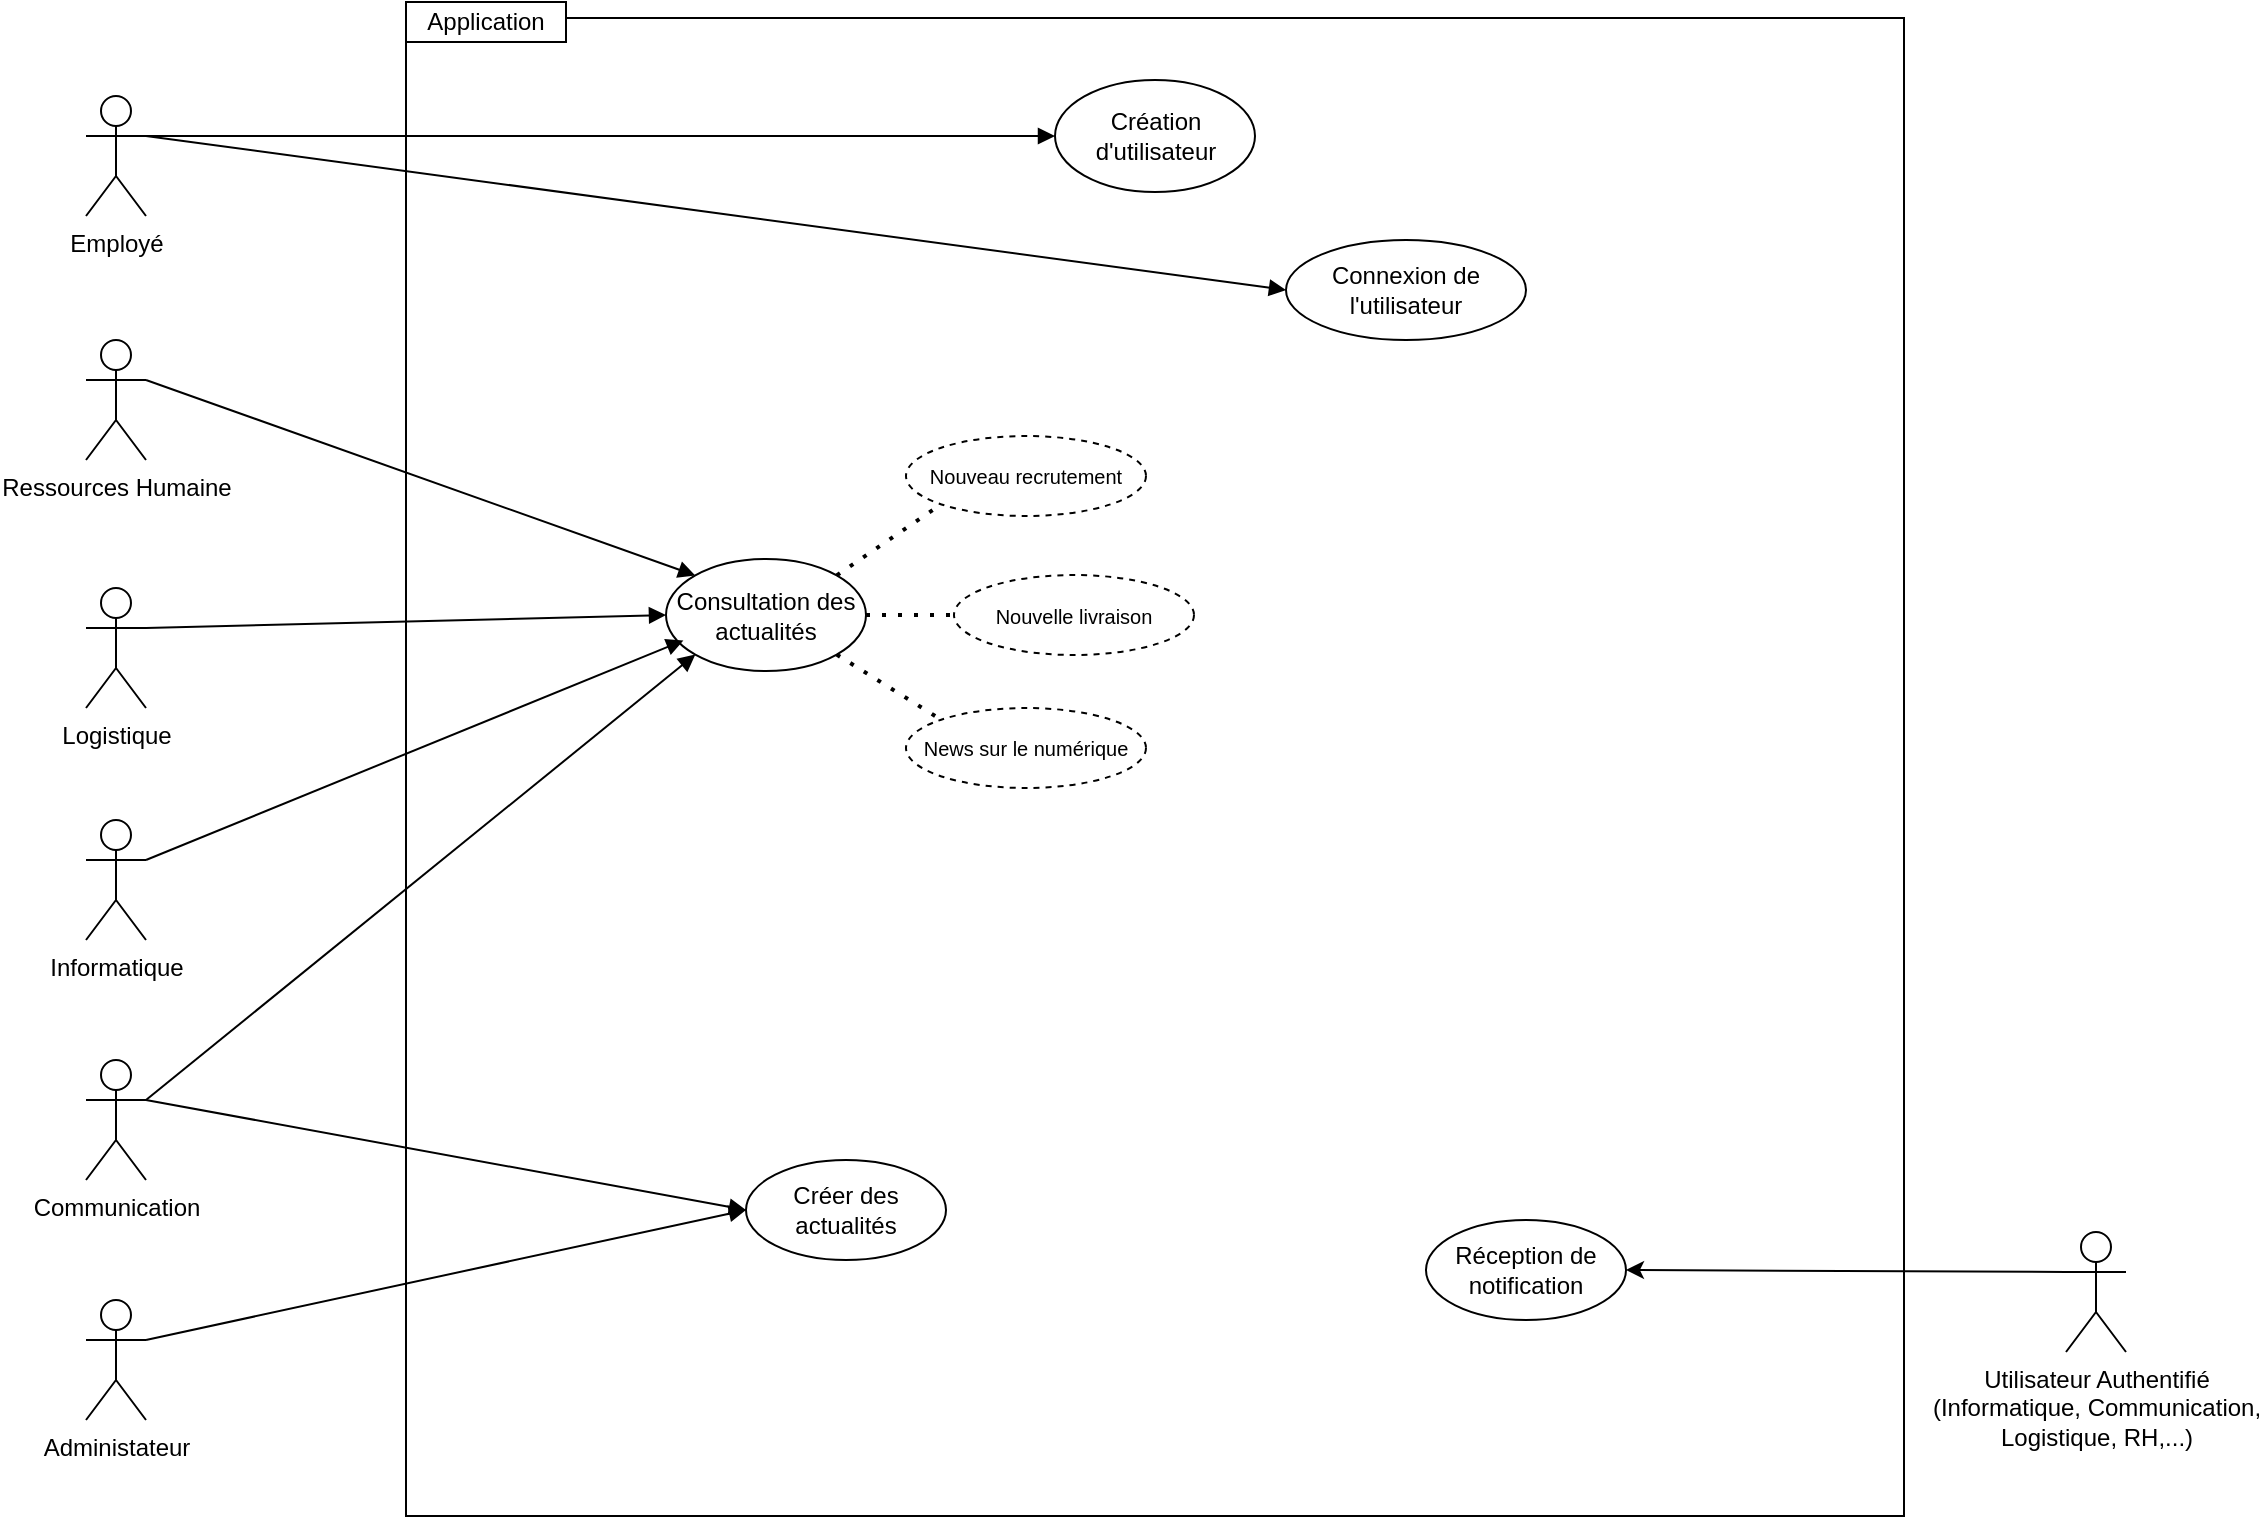 <mxfile version="23.1.5" type="gitlab">
  <diagram name="Page-1" id="7q4HlQAWyYblMiJdvrsi">
    <mxGraphModel dx="1434" dy="738" grid="1" gridSize="10" guides="1" tooltips="1" connect="1" arrows="1" fold="1" page="1" pageScale="1" pageWidth="1169" pageHeight="827" math="0" shadow="0">
      <root>
        <object label="" id="0">
          <mxCell />
        </object>
        <mxCell id="1" parent="0" />
        <mxCell id="TP4S8wGbkGFNACTItR2D-6" value="" style="whiteSpace=wrap;html=1;aspect=fixed;" parent="1" vertex="1">
          <mxGeometry x="240" y="29" width="749" height="749" as="geometry" />
        </mxCell>
        <mxCell id="kjRe0kCNGCsyt7RPdmPr-17" value="Employé" style="shape=umlActor;verticalLabelPosition=bottom;verticalAlign=top;html=1;" parent="1" vertex="1">
          <mxGeometry x="80" y="68" width="30" height="60" as="geometry" />
        </mxCell>
        <mxCell id="kjRe0kCNGCsyt7RPdmPr-23" value="&lt;br&gt;" style="html=1;verticalAlign=bottom;endArrow=block;curved=0;rounded=0;exitX=1;exitY=0.333;exitDx=0;exitDy=0;exitPerimeter=0;entryX=0;entryY=0.5;entryDx=0;entryDy=0;" parent="1" source="kjRe0kCNGCsyt7RPdmPr-17" target="kjRe0kCNGCsyt7RPdmPr-24" edge="1">
          <mxGeometry width="80" relative="1" as="geometry">
            <mxPoint x="420" y="440" as="sourcePoint" />
            <mxPoint x="400" y="400" as="targetPoint" />
          </mxGeometry>
        </mxCell>
        <mxCell id="kjRe0kCNGCsyt7RPdmPr-24" value="Création d&#39;utilisateur" style="ellipse;whiteSpace=wrap;html=1;" parent="1" vertex="1">
          <mxGeometry x="564.5" y="60" width="100" height="56" as="geometry" />
        </mxCell>
        <mxCell id="TP4S8wGbkGFNACTItR2D-4" value="Connexion de &lt;br&gt;l&#39;utilisateur" style="ellipse;whiteSpace=wrap;html=1;" parent="1" vertex="1">
          <mxGeometry x="680" y="140" width="120" height="50" as="geometry" />
        </mxCell>
        <mxCell id="TP4S8wGbkGFNACTItR2D-5" value="&lt;br&gt;" style="html=1;verticalAlign=bottom;endArrow=block;curved=0;rounded=0;entryX=0;entryY=0.5;entryDx=0;entryDy=0;exitX=1;exitY=0.333;exitDx=0;exitDy=0;exitPerimeter=0;" parent="1" source="kjRe0kCNGCsyt7RPdmPr-17" target="TP4S8wGbkGFNACTItR2D-4" edge="1">
          <mxGeometry width="80" relative="1" as="geometry">
            <mxPoint x="80" y="470" as="sourcePoint" />
            <mxPoint x="260" y="435" as="targetPoint" />
          </mxGeometry>
        </mxCell>
        <mxCell id="TP4S8wGbkGFNACTItR2D-8" value="Application" style="rounded=0;whiteSpace=wrap;html=1;" parent="1" vertex="1">
          <mxGeometry x="240" y="21" width="80" height="20" as="geometry" />
        </mxCell>
        <mxCell id="I1jN43FmlNPxhGX27zVu-1" value="Ressources Humaine" style="shape=umlActor;verticalLabelPosition=bottom;verticalAlign=top;html=1;" parent="1" vertex="1">
          <mxGeometry x="80" y="190" width="30" height="60" as="geometry" />
        </mxCell>
        <mxCell id="I1jN43FmlNPxhGX27zVu-2" value="Logistique&lt;div&gt;&lt;br/&gt;&lt;/div&gt;" style="shape=umlActor;verticalLabelPosition=bottom;verticalAlign=top;html=1;" parent="1" vertex="1">
          <mxGeometry x="80" y="314" width="30" height="60" as="geometry" />
        </mxCell>
        <mxCell id="I1jN43FmlNPxhGX27zVu-3" value="Informatique" style="shape=umlActor;verticalLabelPosition=bottom;verticalAlign=top;html=1;" parent="1" vertex="1">
          <mxGeometry x="80" y="430" width="30" height="60" as="geometry" />
        </mxCell>
        <mxCell id="I1jN43FmlNPxhGX27zVu-5" value="Communication" style="shape=umlActor;verticalLabelPosition=bottom;verticalAlign=top;html=1;" parent="1" vertex="1">
          <mxGeometry x="80" y="550" width="30" height="60" as="geometry" />
        </mxCell>
        <mxCell id="I1jN43FmlNPxhGX27zVu-9" value="&lt;br&gt;" style="html=1;verticalAlign=bottom;endArrow=block;curved=0;rounded=0;exitX=1;exitY=0.333;exitDx=0;exitDy=0;exitPerimeter=0;entryX=0;entryY=0;entryDx=0;entryDy=0;" parent="1" source="I1jN43FmlNPxhGX27zVu-1" target="I1jN43FmlNPxhGX27zVu-10" edge="1">
          <mxGeometry width="80" relative="1" as="geometry">
            <mxPoint x="-10" y="405.5" as="sourcePoint" />
            <mxPoint x="280" y="685.5" as="targetPoint" />
          </mxGeometry>
        </mxCell>
        <mxCell id="I1jN43FmlNPxhGX27zVu-10" value="Consultation des actualités" style="ellipse;whiteSpace=wrap;html=1;" parent="1" vertex="1">
          <mxGeometry x="370" y="299.5" width="100" height="56" as="geometry" />
        </mxCell>
        <mxCell id="I1jN43FmlNPxhGX27zVu-11" value="&lt;br&gt;" style="html=1;verticalAlign=bottom;endArrow=block;curved=0;rounded=0;exitX=1;exitY=0.333;exitDx=0;exitDy=0;exitPerimeter=0;entryX=0;entryY=0.5;entryDx=0;entryDy=0;" parent="1" source="I1jN43FmlNPxhGX27zVu-2" target="I1jN43FmlNPxhGX27zVu-10" edge="1">
          <mxGeometry width="80" relative="1" as="geometry">
            <mxPoint x="120" y="270" as="sourcePoint" />
            <mxPoint x="460" y="414" as="targetPoint" />
          </mxGeometry>
        </mxCell>
        <mxCell id="I1jN43FmlNPxhGX27zVu-12" value="&lt;br&gt;" style="html=1;verticalAlign=bottom;endArrow=block;curved=0;rounded=0;exitX=1;exitY=0.333;exitDx=0;exitDy=0;exitPerimeter=0;entryX=0.087;entryY=0.728;entryDx=0;entryDy=0;entryPerimeter=0;" parent="1" source="I1jN43FmlNPxhGX27zVu-3" target="I1jN43FmlNPxhGX27zVu-10" edge="1">
          <mxGeometry width="80" relative="1" as="geometry">
            <mxPoint x="120" y="420" as="sourcePoint" />
            <mxPoint x="470" y="424" as="targetPoint" />
          </mxGeometry>
        </mxCell>
        <mxCell id="I1jN43FmlNPxhGX27zVu-14" value="&lt;font style=&quot;font-size: 10px;&quot;&gt;Nouveau recrutement&lt;/font&gt;" style="ellipse;whiteSpace=wrap;html=1;dashed=1;" parent="1" vertex="1">
          <mxGeometry x="490" y="238" width="120" height="40" as="geometry" />
        </mxCell>
        <mxCell id="I1jN43FmlNPxhGX27zVu-15" value="&lt;font style=&quot;font-size: 10px;&quot;&gt;Nouvelle livraison&lt;/font&gt;" style="ellipse;whiteSpace=wrap;html=1;dashed=1;" parent="1" vertex="1">
          <mxGeometry x="514" y="307.5" width="120" height="40" as="geometry" />
        </mxCell>
        <mxCell id="I1jN43FmlNPxhGX27zVu-16" value="&lt;font style=&quot;font-size: 10px;&quot;&gt;News sur le numérique&lt;/font&gt;" style="ellipse;whiteSpace=wrap;html=1;dashed=1;" parent="1" vertex="1">
          <mxGeometry x="490" y="374" width="120" height="40" as="geometry" />
        </mxCell>
        <mxCell id="I1jN43FmlNPxhGX27zVu-17" value="" style="endArrow=none;dashed=1;html=1;dashPattern=1 3;strokeWidth=2;rounded=0;entryX=0;entryY=1;entryDx=0;entryDy=0;exitX=1;exitY=0;exitDx=0;exitDy=0;" parent="1" source="I1jN43FmlNPxhGX27zVu-10" target="I1jN43FmlNPxhGX27zVu-14" edge="1">
          <mxGeometry width="50" height="50" relative="1" as="geometry">
            <mxPoint x="570" y="340" as="sourcePoint" />
            <mxPoint x="620" y="290" as="targetPoint" />
          </mxGeometry>
        </mxCell>
        <mxCell id="I1jN43FmlNPxhGX27zVu-18" value="" style="endArrow=none;dashed=1;html=1;dashPattern=1 3;strokeWidth=2;rounded=0;entryX=0;entryY=0.5;entryDx=0;entryDy=0;exitX=1;exitY=0.5;exitDx=0;exitDy=0;" parent="1" source="I1jN43FmlNPxhGX27zVu-10" target="I1jN43FmlNPxhGX27zVu-15" edge="1">
          <mxGeometry width="50" height="50" relative="1" as="geometry">
            <mxPoint x="475" y="394" as="sourcePoint" />
            <mxPoint x="528" y="358" as="targetPoint" />
          </mxGeometry>
        </mxCell>
        <mxCell id="I1jN43FmlNPxhGX27zVu-19" value="" style="endArrow=none;dashed=1;html=1;dashPattern=1 3;strokeWidth=2;rounded=0;entryX=0;entryY=0;entryDx=0;entryDy=0;exitX=1;exitY=1;exitDx=0;exitDy=0;" parent="1" source="I1jN43FmlNPxhGX27zVu-10" target="I1jN43FmlNPxhGX27zVu-16" edge="1">
          <mxGeometry width="50" height="50" relative="1" as="geometry">
            <mxPoint x="490" y="414" as="sourcePoint" />
            <mxPoint x="534" y="414" as="targetPoint" />
          </mxGeometry>
        </mxCell>
        <mxCell id="8iN0OC77Rr_tfoTPn8gM-1" value="Administateur" style="shape=umlActor;verticalLabelPosition=bottom;verticalAlign=top;html=1;" vertex="1" parent="1">
          <mxGeometry x="80" y="670" width="30" height="60" as="geometry" />
        </mxCell>
        <mxCell id="8iN0OC77Rr_tfoTPn8gM-3" value="Créer des actualités" style="ellipse;whiteSpace=wrap;html=1;" vertex="1" parent="1">
          <mxGeometry x="410" y="600" width="100" height="50" as="geometry" />
        </mxCell>
        <mxCell id="8iN0OC77Rr_tfoTPn8gM-4" value="&lt;br&gt;" style="html=1;verticalAlign=bottom;endArrow=block;curved=0;rounded=0;exitX=1;exitY=0.333;exitDx=0;exitDy=0;exitPerimeter=0;entryX=0;entryY=1;entryDx=0;entryDy=0;" edge="1" parent="1" source="I1jN43FmlNPxhGX27zVu-5" target="I1jN43FmlNPxhGX27zVu-10">
          <mxGeometry width="80" relative="1" as="geometry">
            <mxPoint x="120" y="460" as="sourcePoint" />
            <mxPoint x="389" y="350" as="targetPoint" />
          </mxGeometry>
        </mxCell>
        <mxCell id="8iN0OC77Rr_tfoTPn8gM-11" value="&lt;br&gt;" style="html=1;verticalAlign=bottom;endArrow=block;curved=0;rounded=0;exitX=1;exitY=0.333;exitDx=0;exitDy=0;exitPerimeter=0;entryX=0;entryY=0.5;entryDx=0;entryDy=0;" edge="1" parent="1" source="8iN0OC77Rr_tfoTPn8gM-1" target="8iN0OC77Rr_tfoTPn8gM-3">
          <mxGeometry width="80" relative="1" as="geometry">
            <mxPoint x="120" y="580" as="sourcePoint" />
            <mxPoint x="399" y="360" as="targetPoint" />
          </mxGeometry>
        </mxCell>
        <mxCell id="8iN0OC77Rr_tfoTPn8gM-12" value="&lt;br&gt;" style="html=1;verticalAlign=bottom;endArrow=block;curved=0;rounded=0;exitX=1;exitY=0.333;exitDx=0;exitDy=0;exitPerimeter=0;entryX=0;entryY=0.5;entryDx=0;entryDy=0;" edge="1" parent="1" source="I1jN43FmlNPxhGX27zVu-5" target="8iN0OC77Rr_tfoTPn8gM-3">
          <mxGeometry width="80" relative="1" as="geometry">
            <mxPoint x="130" y="590" as="sourcePoint" />
            <mxPoint x="409" y="370" as="targetPoint" />
          </mxGeometry>
        </mxCell>
        <mxCell id="8iN0OC77Rr_tfoTPn8gM-13" value="Réception de notification" style="ellipse;whiteSpace=wrap;html=1;" vertex="1" parent="1">
          <mxGeometry x="750" y="630" width="100" height="50" as="geometry" />
        </mxCell>
        <mxCell id="8iN0OC77Rr_tfoTPn8gM-14" value="" style="endArrow=classic;html=1;rounded=0;exitX=0;exitY=0.333;exitDx=0;exitDy=0;exitPerimeter=0;entryX=1;entryY=0.5;entryDx=0;entryDy=0;" edge="1" parent="1" source="8iN0OC77Rr_tfoTPn8gM-18" target="8iN0OC77Rr_tfoTPn8gM-13">
          <mxGeometry width="50" height="50" relative="1" as="geometry">
            <mxPoint x="120" y="580" as="sourcePoint" />
            <mxPoint x="850" y="660" as="targetPoint" />
          </mxGeometry>
        </mxCell>
        <mxCell id="8iN0OC77Rr_tfoTPn8gM-18" value="Utilisateur Authentifié &lt;br&gt;(Informatique, Communication, &lt;br&gt;Logistique, RH,...)" style="shape=umlActor;verticalLabelPosition=bottom;verticalAlign=top;html=1;" vertex="1" parent="1">
          <mxGeometry x="1070" y="636" width="30" height="60" as="geometry" />
        </mxCell>
      </root>
    </mxGraphModel>
  </diagram>
</mxfile>
